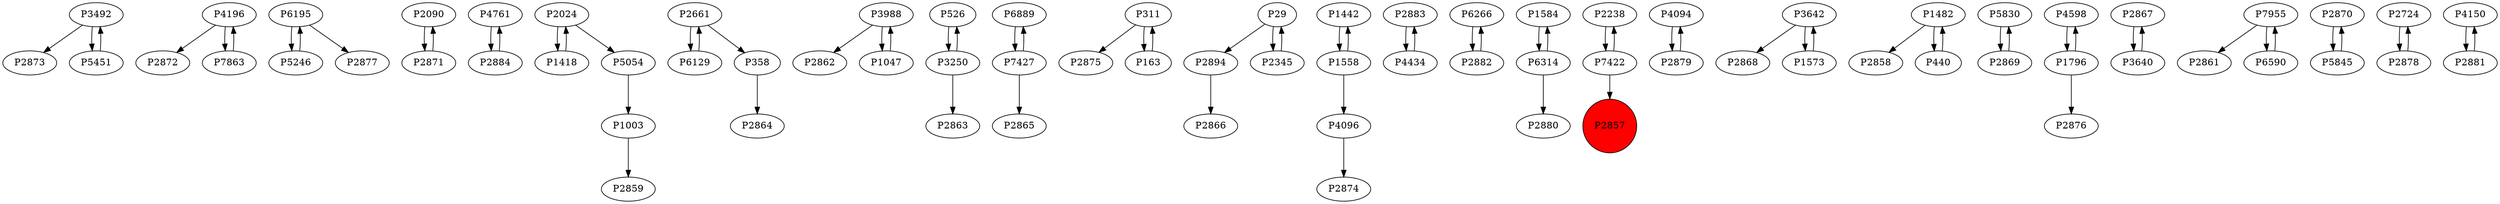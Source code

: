 digraph {
	P3492 -> P2873
	P4196 -> P2872
	P5451 -> P3492
	P6195 -> P5246
	P2090 -> P2871
	P4761 -> P2884
	P2024 -> P1418
	P2884 -> P4761
	P358 -> P2864
	P3988 -> P2862
	P526 -> P3250
	P6889 -> P7427
	P311 -> P2875
	P163 -> P311
	P1047 -> P3988
	P2894 -> P2866
	P1442 -> P1558
	P2883 -> P4434
	P6266 -> P2882
	P7427 -> P2865
	P1584 -> P6314
	P6129 -> P2661
	P29 -> P2345
	P2238 -> P7422
	P4094 -> P2879
	P3250 -> P526
	P3642 -> P2868
	P1558 -> P1442
	P5054 -> P1003
	P1482 -> P2858
	P6314 -> P1584
	P2661 -> P6129
	P29 -> P2894
	P5830 -> P2869
	P1418 -> P2024
	P2024 -> P5054
	P1558 -> P4096
	P4096 -> P2874
	P311 -> P163
	P4598 -> P1796
	P2882 -> P6266
	P7427 -> P6889
	P7863 -> P4196
	P4434 -> P2883
	P2867 -> P3640
	P2869 -> P5830
	P440 -> P1482
	P7955 -> P2861
	P2870 -> P5845
	P7422 -> P2857
	P2724 -> P2878
	P2879 -> P4094
	P2878 -> P2724
	P4150 -> P2881
	P7955 -> P6590
	P6195 -> P2877
	P2661 -> P358
	P1796 -> P4598
	P6314 -> P2880
	P1573 -> P3642
	P4196 -> P7863
	P3492 -> P5451
	P2871 -> P2090
	P2345 -> P29
	P7422 -> P2238
	P3250 -> P2863
	P5845 -> P2870
	P6590 -> P7955
	P3988 -> P1047
	P5246 -> P6195
	P1796 -> P2876
	P2881 -> P4150
	P1482 -> P440
	P3642 -> P1573
	P1003 -> P2859
	P3640 -> P2867
	P2857 [shape=circle]
	P2857 [style=filled]
	P2857 [fillcolor=red]
}